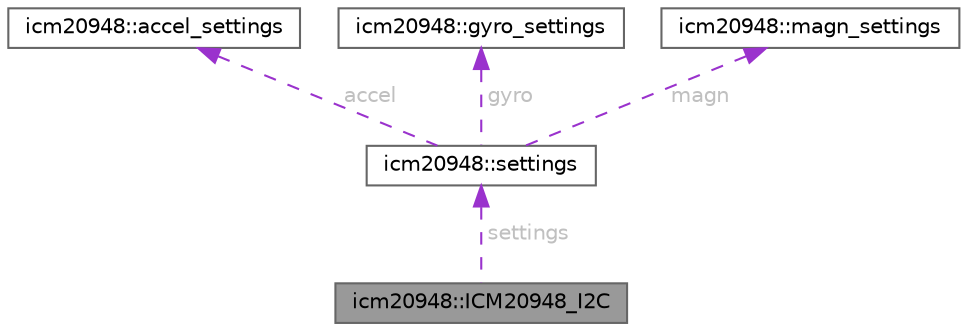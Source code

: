 digraph "icm20948::ICM20948_I2C"
{
 // LATEX_PDF_SIZE
  bgcolor="transparent";
  edge [fontname=Helvetica,fontsize=10,labelfontname=Helvetica,labelfontsize=10];
  node [fontname=Helvetica,fontsize=10,shape=box,height=0.2,width=0.4];
  Node1 [id="Node000001",label="icm20948::ICM20948_I2C",height=0.2,width=0.4,color="gray40", fillcolor="grey60", style="filled", fontcolor="black",tooltip=" "];
  Node2 -> Node1 [id="edge5_Node000001_Node000002",dir="back",color="darkorchid3",style="dashed",tooltip=" ",label=" settings",fontcolor="grey" ];
  Node2 [id="Node000002",label="icm20948::settings",height=0.2,width=0.4,color="gray40", fillcolor="white", style="filled",URL="$structicm20948_1_1settings.html",tooltip="Aggregated configuration settings for sensor modules."];
  Node3 -> Node2 [id="edge6_Node000002_Node000003",dir="back",color="darkorchid3",style="dashed",tooltip=" ",label=" accel",fontcolor="grey" ];
  Node3 [id="Node000003",label="icm20948::accel_settings",height=0.2,width=0.4,color="gray40", fillcolor="white", style="filled",URL="$structicm20948_1_1accel__settings.html",tooltip="Configuration settings for an accelerometer sensor."];
  Node4 -> Node2 [id="edge7_Node000002_Node000004",dir="back",color="darkorchid3",style="dashed",tooltip=" ",label=" gyro",fontcolor="grey" ];
  Node4 [id="Node000004",label="icm20948::gyro_settings",height=0.2,width=0.4,color="gray40", fillcolor="white", style="filled",URL="$structicm20948_1_1gyro__settings.html",tooltip="Configuration settings for a gyroscope sensor."];
  Node5 -> Node2 [id="edge8_Node000002_Node000005",dir="back",color="darkorchid3",style="dashed",tooltip=" ",label=" magn",fontcolor="grey" ];
  Node5 [id="Node000005",label="icm20948::magn_settings",height=0.2,width=0.4,color="gray40", fillcolor="white", style="filled",URL="$structicm20948_1_1magn__settings.html",tooltip="Configuration settings for a magnetometer sensor."];
}
